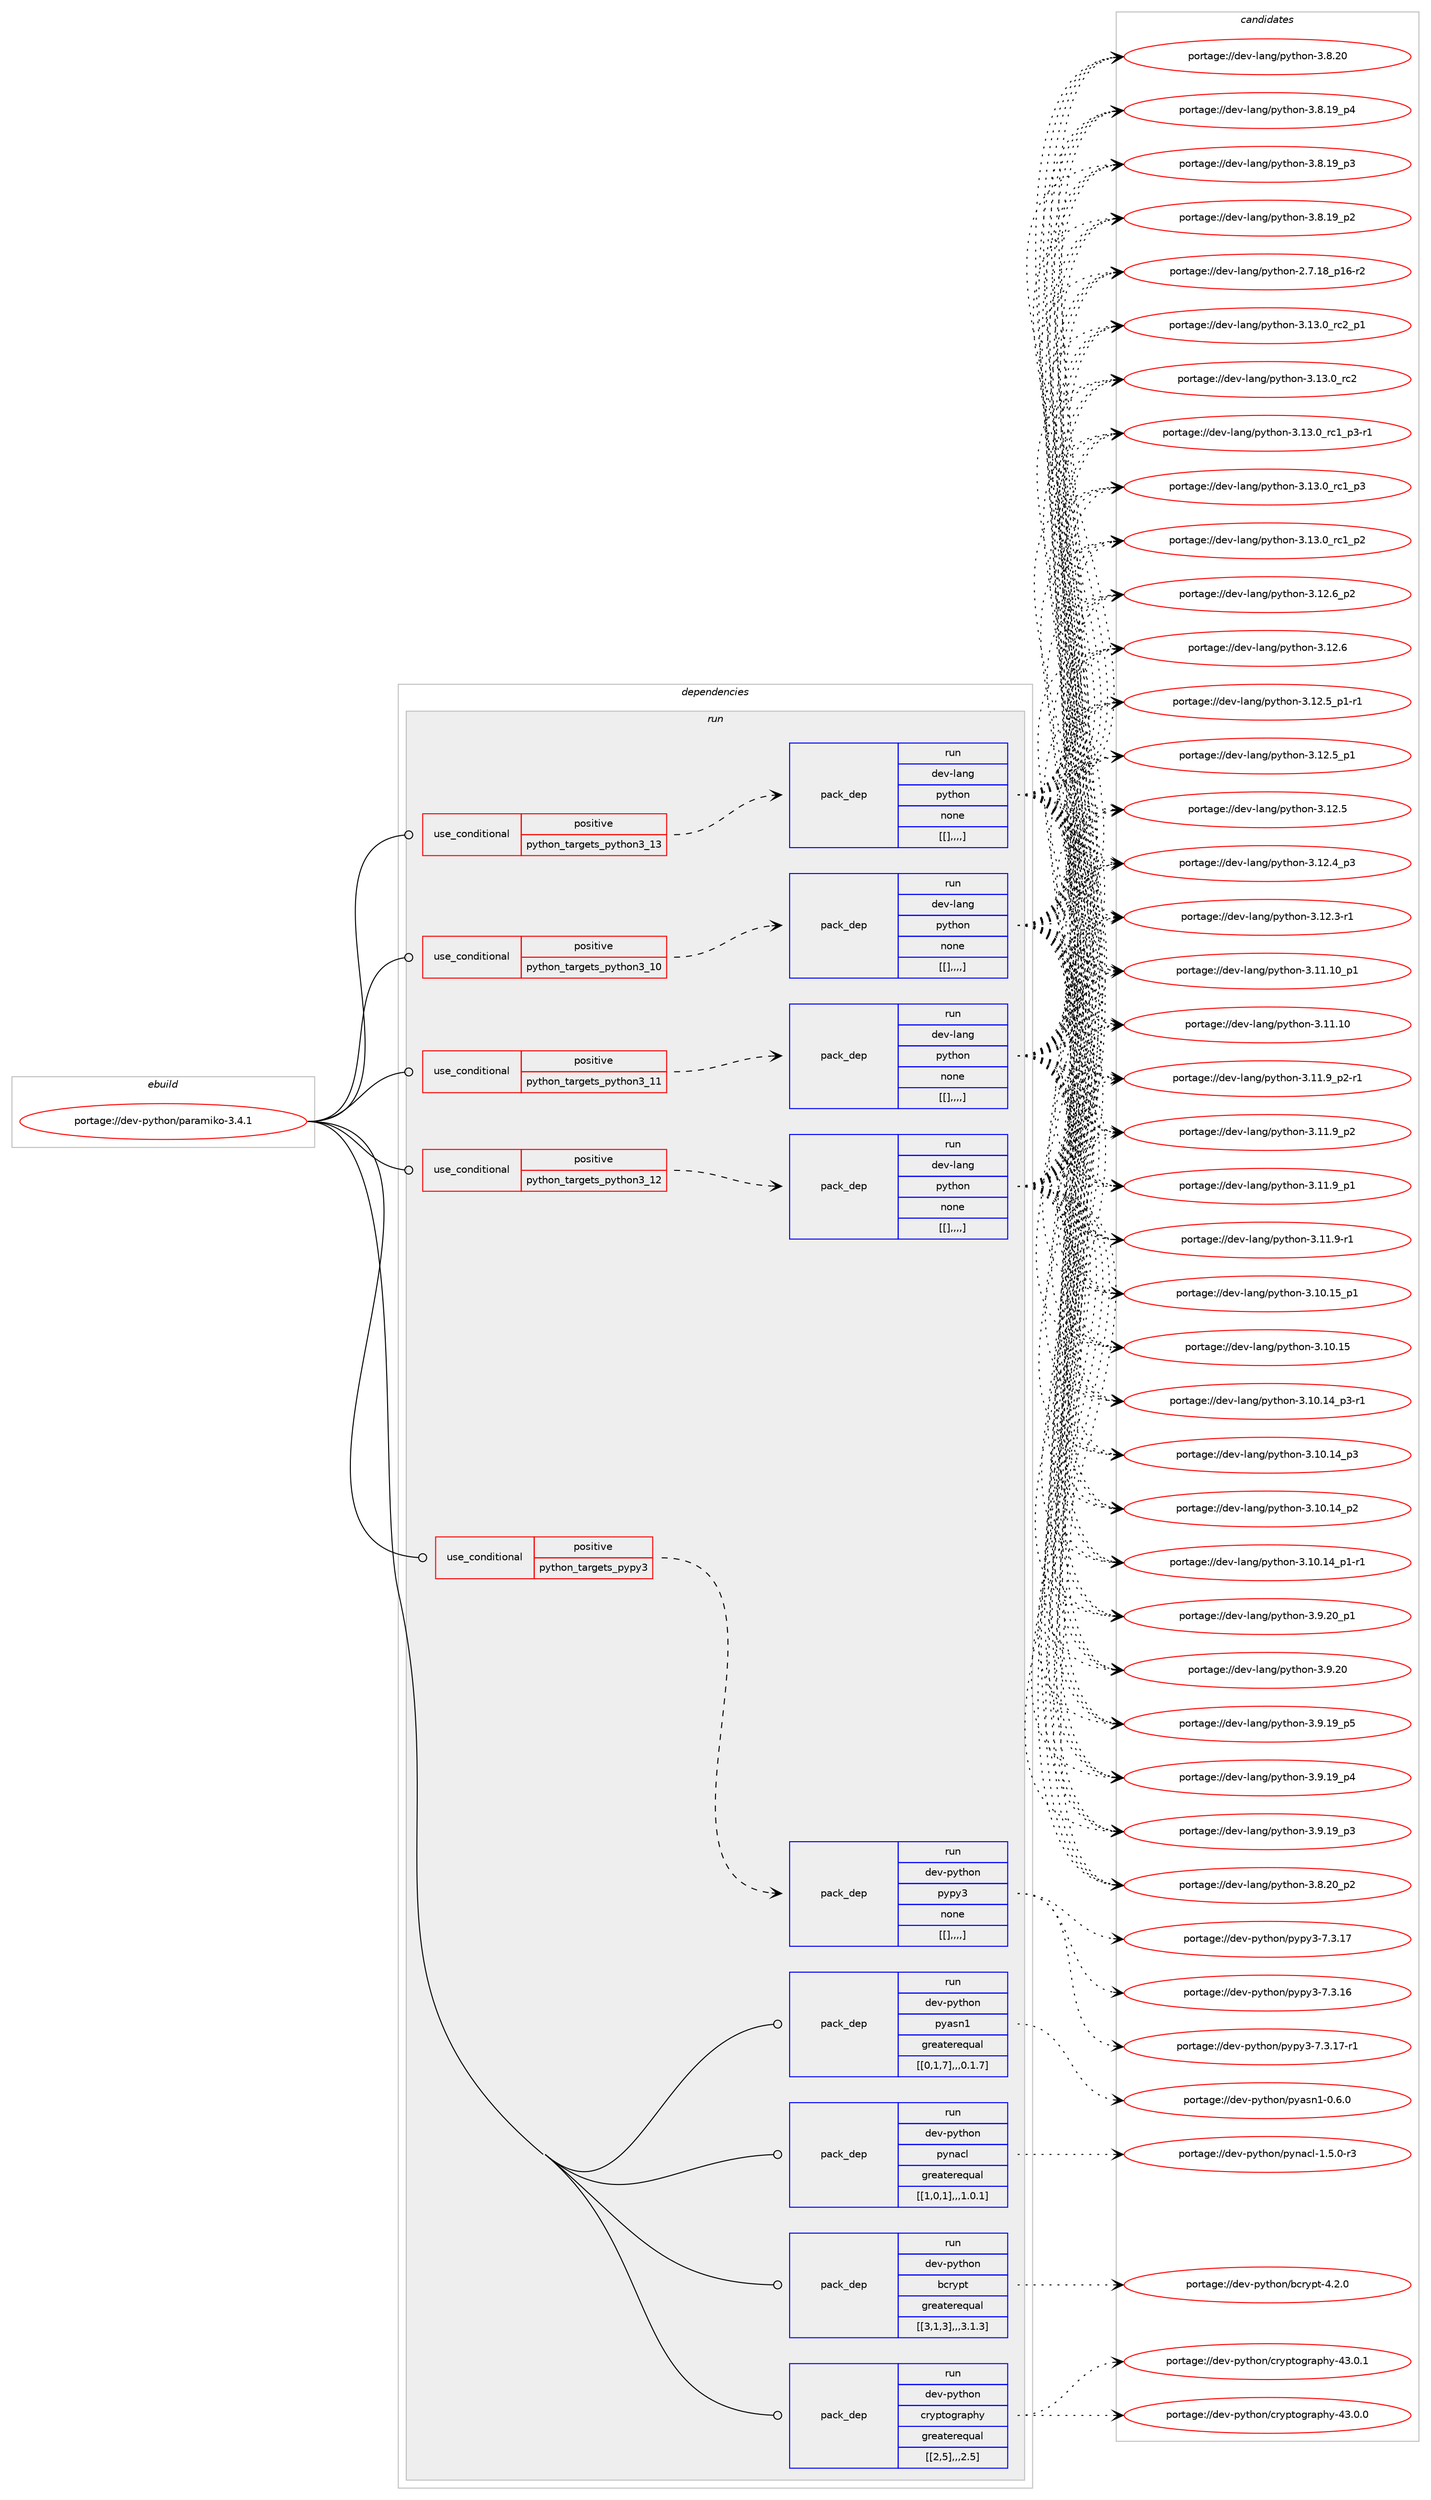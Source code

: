 digraph prolog {

# *************
# Graph options
# *************

newrank=true;
concentrate=true;
compound=true;
graph [rankdir=LR,fontname=Helvetica,fontsize=10,ranksep=1.5];#, ranksep=2.5, nodesep=0.2];
edge  [arrowhead=vee];
node  [fontname=Helvetica,fontsize=10];

# **********
# The ebuild
# **********

subgraph cluster_leftcol {
color=gray;
label=<<i>ebuild</i>>;
id [label="portage://dev-python/paramiko-3.4.1", color=red, width=4, href="../dev-python/paramiko-3.4.1.svg"];
}

# ****************
# The dependencies
# ****************

subgraph cluster_midcol {
color=gray;
label=<<i>dependencies</i>>;
subgraph cluster_compile {
fillcolor="#eeeeee";
style=filled;
label=<<i>compile</i>>;
}
subgraph cluster_compileandrun {
fillcolor="#eeeeee";
style=filled;
label=<<i>compile and run</i>>;
}
subgraph cluster_run {
fillcolor="#eeeeee";
style=filled;
label=<<i>run</i>>;
subgraph cond36975 {
dependency155757 [label=<<TABLE BORDER="0" CELLBORDER="1" CELLSPACING="0" CELLPADDING="4"><TR><TD ROWSPAN="3" CELLPADDING="10">use_conditional</TD></TR><TR><TD>positive</TD></TR><TR><TD>python_targets_pypy3</TD></TR></TABLE>>, shape=none, color=red];
subgraph pack117565 {
dependency155758 [label=<<TABLE BORDER="0" CELLBORDER="1" CELLSPACING="0" CELLPADDING="4" WIDTH="220"><TR><TD ROWSPAN="6" CELLPADDING="30">pack_dep</TD></TR><TR><TD WIDTH="110">run</TD></TR><TR><TD>dev-python</TD></TR><TR><TD>pypy3</TD></TR><TR><TD>none</TD></TR><TR><TD>[[],,,,]</TD></TR></TABLE>>, shape=none, color=blue];
}
dependency155757:e -> dependency155758:w [weight=20,style="dashed",arrowhead="vee"];
}
id:e -> dependency155757:w [weight=20,style="solid",arrowhead="odot"];
subgraph cond36976 {
dependency155759 [label=<<TABLE BORDER="0" CELLBORDER="1" CELLSPACING="0" CELLPADDING="4"><TR><TD ROWSPAN="3" CELLPADDING="10">use_conditional</TD></TR><TR><TD>positive</TD></TR><TR><TD>python_targets_python3_10</TD></TR></TABLE>>, shape=none, color=red];
subgraph pack117566 {
dependency155760 [label=<<TABLE BORDER="0" CELLBORDER="1" CELLSPACING="0" CELLPADDING="4" WIDTH="220"><TR><TD ROWSPAN="6" CELLPADDING="30">pack_dep</TD></TR><TR><TD WIDTH="110">run</TD></TR><TR><TD>dev-lang</TD></TR><TR><TD>python</TD></TR><TR><TD>none</TD></TR><TR><TD>[[],,,,]</TD></TR></TABLE>>, shape=none, color=blue];
}
dependency155759:e -> dependency155760:w [weight=20,style="dashed",arrowhead="vee"];
}
id:e -> dependency155759:w [weight=20,style="solid",arrowhead="odot"];
subgraph cond36977 {
dependency155761 [label=<<TABLE BORDER="0" CELLBORDER="1" CELLSPACING="0" CELLPADDING="4"><TR><TD ROWSPAN="3" CELLPADDING="10">use_conditional</TD></TR><TR><TD>positive</TD></TR><TR><TD>python_targets_python3_11</TD></TR></TABLE>>, shape=none, color=red];
subgraph pack117567 {
dependency155762 [label=<<TABLE BORDER="0" CELLBORDER="1" CELLSPACING="0" CELLPADDING="4" WIDTH="220"><TR><TD ROWSPAN="6" CELLPADDING="30">pack_dep</TD></TR><TR><TD WIDTH="110">run</TD></TR><TR><TD>dev-lang</TD></TR><TR><TD>python</TD></TR><TR><TD>none</TD></TR><TR><TD>[[],,,,]</TD></TR></TABLE>>, shape=none, color=blue];
}
dependency155761:e -> dependency155762:w [weight=20,style="dashed",arrowhead="vee"];
}
id:e -> dependency155761:w [weight=20,style="solid",arrowhead="odot"];
subgraph cond36978 {
dependency155763 [label=<<TABLE BORDER="0" CELLBORDER="1" CELLSPACING="0" CELLPADDING="4"><TR><TD ROWSPAN="3" CELLPADDING="10">use_conditional</TD></TR><TR><TD>positive</TD></TR><TR><TD>python_targets_python3_12</TD></TR></TABLE>>, shape=none, color=red];
subgraph pack117568 {
dependency155764 [label=<<TABLE BORDER="0" CELLBORDER="1" CELLSPACING="0" CELLPADDING="4" WIDTH="220"><TR><TD ROWSPAN="6" CELLPADDING="30">pack_dep</TD></TR><TR><TD WIDTH="110">run</TD></TR><TR><TD>dev-lang</TD></TR><TR><TD>python</TD></TR><TR><TD>none</TD></TR><TR><TD>[[],,,,]</TD></TR></TABLE>>, shape=none, color=blue];
}
dependency155763:e -> dependency155764:w [weight=20,style="dashed",arrowhead="vee"];
}
id:e -> dependency155763:w [weight=20,style="solid",arrowhead="odot"];
subgraph cond36979 {
dependency155765 [label=<<TABLE BORDER="0" CELLBORDER="1" CELLSPACING="0" CELLPADDING="4"><TR><TD ROWSPAN="3" CELLPADDING="10">use_conditional</TD></TR><TR><TD>positive</TD></TR><TR><TD>python_targets_python3_13</TD></TR></TABLE>>, shape=none, color=red];
subgraph pack117569 {
dependency155766 [label=<<TABLE BORDER="0" CELLBORDER="1" CELLSPACING="0" CELLPADDING="4" WIDTH="220"><TR><TD ROWSPAN="6" CELLPADDING="30">pack_dep</TD></TR><TR><TD WIDTH="110">run</TD></TR><TR><TD>dev-lang</TD></TR><TR><TD>python</TD></TR><TR><TD>none</TD></TR><TR><TD>[[],,,,]</TD></TR></TABLE>>, shape=none, color=blue];
}
dependency155765:e -> dependency155766:w [weight=20,style="dashed",arrowhead="vee"];
}
id:e -> dependency155765:w [weight=20,style="solid",arrowhead="odot"];
subgraph pack117570 {
dependency155767 [label=<<TABLE BORDER="0" CELLBORDER="1" CELLSPACING="0" CELLPADDING="4" WIDTH="220"><TR><TD ROWSPAN="6" CELLPADDING="30">pack_dep</TD></TR><TR><TD WIDTH="110">run</TD></TR><TR><TD>dev-python</TD></TR><TR><TD>bcrypt</TD></TR><TR><TD>greaterequal</TD></TR><TR><TD>[[3,1,3],,,3.1.3]</TD></TR></TABLE>>, shape=none, color=blue];
}
id:e -> dependency155767:w [weight=20,style="solid",arrowhead="odot"];
subgraph pack117571 {
dependency155768 [label=<<TABLE BORDER="0" CELLBORDER="1" CELLSPACING="0" CELLPADDING="4" WIDTH="220"><TR><TD ROWSPAN="6" CELLPADDING="30">pack_dep</TD></TR><TR><TD WIDTH="110">run</TD></TR><TR><TD>dev-python</TD></TR><TR><TD>cryptography</TD></TR><TR><TD>greaterequal</TD></TR><TR><TD>[[2,5],,,2.5]</TD></TR></TABLE>>, shape=none, color=blue];
}
id:e -> dependency155768:w [weight=20,style="solid",arrowhead="odot"];
subgraph pack117572 {
dependency155769 [label=<<TABLE BORDER="0" CELLBORDER="1" CELLSPACING="0" CELLPADDING="4" WIDTH="220"><TR><TD ROWSPAN="6" CELLPADDING="30">pack_dep</TD></TR><TR><TD WIDTH="110">run</TD></TR><TR><TD>dev-python</TD></TR><TR><TD>pyasn1</TD></TR><TR><TD>greaterequal</TD></TR><TR><TD>[[0,1,7],,,0.1.7]</TD></TR></TABLE>>, shape=none, color=blue];
}
id:e -> dependency155769:w [weight=20,style="solid",arrowhead="odot"];
subgraph pack117573 {
dependency155770 [label=<<TABLE BORDER="0" CELLBORDER="1" CELLSPACING="0" CELLPADDING="4" WIDTH="220"><TR><TD ROWSPAN="6" CELLPADDING="30">pack_dep</TD></TR><TR><TD WIDTH="110">run</TD></TR><TR><TD>dev-python</TD></TR><TR><TD>pynacl</TD></TR><TR><TD>greaterequal</TD></TR><TR><TD>[[1,0,1],,,1.0.1]</TD></TR></TABLE>>, shape=none, color=blue];
}
id:e -> dependency155770:w [weight=20,style="solid",arrowhead="odot"];
}
}

# **************
# The candidates
# **************

subgraph cluster_choices {
rank=same;
color=gray;
label=<<i>candidates</i>>;

subgraph choice117565 {
color=black;
nodesep=1;
choice100101118451121211161041111104711212111212151455546514649554511449 [label="portage://dev-python/pypy3-7.3.17-r1", color=red, width=4,href="../dev-python/pypy3-7.3.17-r1.svg"];
choice10010111845112121116104111110471121211121215145554651464955 [label="portage://dev-python/pypy3-7.3.17", color=red, width=4,href="../dev-python/pypy3-7.3.17.svg"];
choice10010111845112121116104111110471121211121215145554651464954 [label="portage://dev-python/pypy3-7.3.16", color=red, width=4,href="../dev-python/pypy3-7.3.16.svg"];
dependency155758:e -> choice100101118451121211161041111104711212111212151455546514649554511449:w [style=dotted,weight="100"];
dependency155758:e -> choice10010111845112121116104111110471121211121215145554651464955:w [style=dotted,weight="100"];
dependency155758:e -> choice10010111845112121116104111110471121211121215145554651464954:w [style=dotted,weight="100"];
}
subgraph choice117566 {
color=black;
nodesep=1;
choice100101118451089711010347112121116104111110455146495146489511499509511249 [label="portage://dev-lang/python-3.13.0_rc2_p1", color=red, width=4,href="../dev-lang/python-3.13.0_rc2_p1.svg"];
choice10010111845108971101034711212111610411111045514649514648951149950 [label="portage://dev-lang/python-3.13.0_rc2", color=red, width=4,href="../dev-lang/python-3.13.0_rc2.svg"];
choice1001011184510897110103471121211161041111104551464951464895114994995112514511449 [label="portage://dev-lang/python-3.13.0_rc1_p3-r1", color=red, width=4,href="../dev-lang/python-3.13.0_rc1_p3-r1.svg"];
choice100101118451089711010347112121116104111110455146495146489511499499511251 [label="portage://dev-lang/python-3.13.0_rc1_p3", color=red, width=4,href="../dev-lang/python-3.13.0_rc1_p3.svg"];
choice100101118451089711010347112121116104111110455146495146489511499499511250 [label="portage://dev-lang/python-3.13.0_rc1_p2", color=red, width=4,href="../dev-lang/python-3.13.0_rc1_p2.svg"];
choice100101118451089711010347112121116104111110455146495046549511250 [label="portage://dev-lang/python-3.12.6_p2", color=red, width=4,href="../dev-lang/python-3.12.6_p2.svg"];
choice10010111845108971101034711212111610411111045514649504654 [label="portage://dev-lang/python-3.12.6", color=red, width=4,href="../dev-lang/python-3.12.6.svg"];
choice1001011184510897110103471121211161041111104551464950465395112494511449 [label="portage://dev-lang/python-3.12.5_p1-r1", color=red, width=4,href="../dev-lang/python-3.12.5_p1-r1.svg"];
choice100101118451089711010347112121116104111110455146495046539511249 [label="portage://dev-lang/python-3.12.5_p1", color=red, width=4,href="../dev-lang/python-3.12.5_p1.svg"];
choice10010111845108971101034711212111610411111045514649504653 [label="portage://dev-lang/python-3.12.5", color=red, width=4,href="../dev-lang/python-3.12.5.svg"];
choice100101118451089711010347112121116104111110455146495046529511251 [label="portage://dev-lang/python-3.12.4_p3", color=red, width=4,href="../dev-lang/python-3.12.4_p3.svg"];
choice100101118451089711010347112121116104111110455146495046514511449 [label="portage://dev-lang/python-3.12.3-r1", color=red, width=4,href="../dev-lang/python-3.12.3-r1.svg"];
choice10010111845108971101034711212111610411111045514649494649489511249 [label="portage://dev-lang/python-3.11.10_p1", color=red, width=4,href="../dev-lang/python-3.11.10_p1.svg"];
choice1001011184510897110103471121211161041111104551464949464948 [label="portage://dev-lang/python-3.11.10", color=red, width=4,href="../dev-lang/python-3.11.10.svg"];
choice1001011184510897110103471121211161041111104551464949465795112504511449 [label="portage://dev-lang/python-3.11.9_p2-r1", color=red, width=4,href="../dev-lang/python-3.11.9_p2-r1.svg"];
choice100101118451089711010347112121116104111110455146494946579511250 [label="portage://dev-lang/python-3.11.9_p2", color=red, width=4,href="../dev-lang/python-3.11.9_p2.svg"];
choice100101118451089711010347112121116104111110455146494946579511249 [label="portage://dev-lang/python-3.11.9_p1", color=red, width=4,href="../dev-lang/python-3.11.9_p1.svg"];
choice100101118451089711010347112121116104111110455146494946574511449 [label="portage://dev-lang/python-3.11.9-r1", color=red, width=4,href="../dev-lang/python-3.11.9-r1.svg"];
choice10010111845108971101034711212111610411111045514649484649539511249 [label="portage://dev-lang/python-3.10.15_p1", color=red, width=4,href="../dev-lang/python-3.10.15_p1.svg"];
choice1001011184510897110103471121211161041111104551464948464953 [label="portage://dev-lang/python-3.10.15", color=red, width=4,href="../dev-lang/python-3.10.15.svg"];
choice100101118451089711010347112121116104111110455146494846495295112514511449 [label="portage://dev-lang/python-3.10.14_p3-r1", color=red, width=4,href="../dev-lang/python-3.10.14_p3-r1.svg"];
choice10010111845108971101034711212111610411111045514649484649529511251 [label="portage://dev-lang/python-3.10.14_p3", color=red, width=4,href="../dev-lang/python-3.10.14_p3.svg"];
choice10010111845108971101034711212111610411111045514649484649529511250 [label="portage://dev-lang/python-3.10.14_p2", color=red, width=4,href="../dev-lang/python-3.10.14_p2.svg"];
choice100101118451089711010347112121116104111110455146494846495295112494511449 [label="portage://dev-lang/python-3.10.14_p1-r1", color=red, width=4,href="../dev-lang/python-3.10.14_p1-r1.svg"];
choice100101118451089711010347112121116104111110455146574650489511249 [label="portage://dev-lang/python-3.9.20_p1", color=red, width=4,href="../dev-lang/python-3.9.20_p1.svg"];
choice10010111845108971101034711212111610411111045514657465048 [label="portage://dev-lang/python-3.9.20", color=red, width=4,href="../dev-lang/python-3.9.20.svg"];
choice100101118451089711010347112121116104111110455146574649579511253 [label="portage://dev-lang/python-3.9.19_p5", color=red, width=4,href="../dev-lang/python-3.9.19_p5.svg"];
choice100101118451089711010347112121116104111110455146574649579511252 [label="portage://dev-lang/python-3.9.19_p4", color=red, width=4,href="../dev-lang/python-3.9.19_p4.svg"];
choice100101118451089711010347112121116104111110455146574649579511251 [label="portage://dev-lang/python-3.9.19_p3", color=red, width=4,href="../dev-lang/python-3.9.19_p3.svg"];
choice100101118451089711010347112121116104111110455146564650489511250 [label="portage://dev-lang/python-3.8.20_p2", color=red, width=4,href="../dev-lang/python-3.8.20_p2.svg"];
choice10010111845108971101034711212111610411111045514656465048 [label="portage://dev-lang/python-3.8.20", color=red, width=4,href="../dev-lang/python-3.8.20.svg"];
choice100101118451089711010347112121116104111110455146564649579511252 [label="portage://dev-lang/python-3.8.19_p4", color=red, width=4,href="../dev-lang/python-3.8.19_p4.svg"];
choice100101118451089711010347112121116104111110455146564649579511251 [label="portage://dev-lang/python-3.8.19_p3", color=red, width=4,href="../dev-lang/python-3.8.19_p3.svg"];
choice100101118451089711010347112121116104111110455146564649579511250 [label="portage://dev-lang/python-3.8.19_p2", color=red, width=4,href="../dev-lang/python-3.8.19_p2.svg"];
choice100101118451089711010347112121116104111110455046554649569511249544511450 [label="portage://dev-lang/python-2.7.18_p16-r2", color=red, width=4,href="../dev-lang/python-2.7.18_p16-r2.svg"];
dependency155760:e -> choice100101118451089711010347112121116104111110455146495146489511499509511249:w [style=dotted,weight="100"];
dependency155760:e -> choice10010111845108971101034711212111610411111045514649514648951149950:w [style=dotted,weight="100"];
dependency155760:e -> choice1001011184510897110103471121211161041111104551464951464895114994995112514511449:w [style=dotted,weight="100"];
dependency155760:e -> choice100101118451089711010347112121116104111110455146495146489511499499511251:w [style=dotted,weight="100"];
dependency155760:e -> choice100101118451089711010347112121116104111110455146495146489511499499511250:w [style=dotted,weight="100"];
dependency155760:e -> choice100101118451089711010347112121116104111110455146495046549511250:w [style=dotted,weight="100"];
dependency155760:e -> choice10010111845108971101034711212111610411111045514649504654:w [style=dotted,weight="100"];
dependency155760:e -> choice1001011184510897110103471121211161041111104551464950465395112494511449:w [style=dotted,weight="100"];
dependency155760:e -> choice100101118451089711010347112121116104111110455146495046539511249:w [style=dotted,weight="100"];
dependency155760:e -> choice10010111845108971101034711212111610411111045514649504653:w [style=dotted,weight="100"];
dependency155760:e -> choice100101118451089711010347112121116104111110455146495046529511251:w [style=dotted,weight="100"];
dependency155760:e -> choice100101118451089711010347112121116104111110455146495046514511449:w [style=dotted,weight="100"];
dependency155760:e -> choice10010111845108971101034711212111610411111045514649494649489511249:w [style=dotted,weight="100"];
dependency155760:e -> choice1001011184510897110103471121211161041111104551464949464948:w [style=dotted,weight="100"];
dependency155760:e -> choice1001011184510897110103471121211161041111104551464949465795112504511449:w [style=dotted,weight="100"];
dependency155760:e -> choice100101118451089711010347112121116104111110455146494946579511250:w [style=dotted,weight="100"];
dependency155760:e -> choice100101118451089711010347112121116104111110455146494946579511249:w [style=dotted,weight="100"];
dependency155760:e -> choice100101118451089711010347112121116104111110455146494946574511449:w [style=dotted,weight="100"];
dependency155760:e -> choice10010111845108971101034711212111610411111045514649484649539511249:w [style=dotted,weight="100"];
dependency155760:e -> choice1001011184510897110103471121211161041111104551464948464953:w [style=dotted,weight="100"];
dependency155760:e -> choice100101118451089711010347112121116104111110455146494846495295112514511449:w [style=dotted,weight="100"];
dependency155760:e -> choice10010111845108971101034711212111610411111045514649484649529511251:w [style=dotted,weight="100"];
dependency155760:e -> choice10010111845108971101034711212111610411111045514649484649529511250:w [style=dotted,weight="100"];
dependency155760:e -> choice100101118451089711010347112121116104111110455146494846495295112494511449:w [style=dotted,weight="100"];
dependency155760:e -> choice100101118451089711010347112121116104111110455146574650489511249:w [style=dotted,weight="100"];
dependency155760:e -> choice10010111845108971101034711212111610411111045514657465048:w [style=dotted,weight="100"];
dependency155760:e -> choice100101118451089711010347112121116104111110455146574649579511253:w [style=dotted,weight="100"];
dependency155760:e -> choice100101118451089711010347112121116104111110455146574649579511252:w [style=dotted,weight="100"];
dependency155760:e -> choice100101118451089711010347112121116104111110455146574649579511251:w [style=dotted,weight="100"];
dependency155760:e -> choice100101118451089711010347112121116104111110455146564650489511250:w [style=dotted,weight="100"];
dependency155760:e -> choice10010111845108971101034711212111610411111045514656465048:w [style=dotted,weight="100"];
dependency155760:e -> choice100101118451089711010347112121116104111110455146564649579511252:w [style=dotted,weight="100"];
dependency155760:e -> choice100101118451089711010347112121116104111110455146564649579511251:w [style=dotted,weight="100"];
dependency155760:e -> choice100101118451089711010347112121116104111110455146564649579511250:w [style=dotted,weight="100"];
dependency155760:e -> choice100101118451089711010347112121116104111110455046554649569511249544511450:w [style=dotted,weight="100"];
}
subgraph choice117567 {
color=black;
nodesep=1;
choice100101118451089711010347112121116104111110455146495146489511499509511249 [label="portage://dev-lang/python-3.13.0_rc2_p1", color=red, width=4,href="../dev-lang/python-3.13.0_rc2_p1.svg"];
choice10010111845108971101034711212111610411111045514649514648951149950 [label="portage://dev-lang/python-3.13.0_rc2", color=red, width=4,href="../dev-lang/python-3.13.0_rc2.svg"];
choice1001011184510897110103471121211161041111104551464951464895114994995112514511449 [label="portage://dev-lang/python-3.13.0_rc1_p3-r1", color=red, width=4,href="../dev-lang/python-3.13.0_rc1_p3-r1.svg"];
choice100101118451089711010347112121116104111110455146495146489511499499511251 [label="portage://dev-lang/python-3.13.0_rc1_p3", color=red, width=4,href="../dev-lang/python-3.13.0_rc1_p3.svg"];
choice100101118451089711010347112121116104111110455146495146489511499499511250 [label="portage://dev-lang/python-3.13.0_rc1_p2", color=red, width=4,href="../dev-lang/python-3.13.0_rc1_p2.svg"];
choice100101118451089711010347112121116104111110455146495046549511250 [label="portage://dev-lang/python-3.12.6_p2", color=red, width=4,href="../dev-lang/python-3.12.6_p2.svg"];
choice10010111845108971101034711212111610411111045514649504654 [label="portage://dev-lang/python-3.12.6", color=red, width=4,href="../dev-lang/python-3.12.6.svg"];
choice1001011184510897110103471121211161041111104551464950465395112494511449 [label="portage://dev-lang/python-3.12.5_p1-r1", color=red, width=4,href="../dev-lang/python-3.12.5_p1-r1.svg"];
choice100101118451089711010347112121116104111110455146495046539511249 [label="portage://dev-lang/python-3.12.5_p1", color=red, width=4,href="../dev-lang/python-3.12.5_p1.svg"];
choice10010111845108971101034711212111610411111045514649504653 [label="portage://dev-lang/python-3.12.5", color=red, width=4,href="../dev-lang/python-3.12.5.svg"];
choice100101118451089711010347112121116104111110455146495046529511251 [label="portage://dev-lang/python-3.12.4_p3", color=red, width=4,href="../dev-lang/python-3.12.4_p3.svg"];
choice100101118451089711010347112121116104111110455146495046514511449 [label="portage://dev-lang/python-3.12.3-r1", color=red, width=4,href="../dev-lang/python-3.12.3-r1.svg"];
choice10010111845108971101034711212111610411111045514649494649489511249 [label="portage://dev-lang/python-3.11.10_p1", color=red, width=4,href="../dev-lang/python-3.11.10_p1.svg"];
choice1001011184510897110103471121211161041111104551464949464948 [label="portage://dev-lang/python-3.11.10", color=red, width=4,href="../dev-lang/python-3.11.10.svg"];
choice1001011184510897110103471121211161041111104551464949465795112504511449 [label="portage://dev-lang/python-3.11.9_p2-r1", color=red, width=4,href="../dev-lang/python-3.11.9_p2-r1.svg"];
choice100101118451089711010347112121116104111110455146494946579511250 [label="portage://dev-lang/python-3.11.9_p2", color=red, width=4,href="../dev-lang/python-3.11.9_p2.svg"];
choice100101118451089711010347112121116104111110455146494946579511249 [label="portage://dev-lang/python-3.11.9_p1", color=red, width=4,href="../dev-lang/python-3.11.9_p1.svg"];
choice100101118451089711010347112121116104111110455146494946574511449 [label="portage://dev-lang/python-3.11.9-r1", color=red, width=4,href="../dev-lang/python-3.11.9-r1.svg"];
choice10010111845108971101034711212111610411111045514649484649539511249 [label="portage://dev-lang/python-3.10.15_p1", color=red, width=4,href="../dev-lang/python-3.10.15_p1.svg"];
choice1001011184510897110103471121211161041111104551464948464953 [label="portage://dev-lang/python-3.10.15", color=red, width=4,href="../dev-lang/python-3.10.15.svg"];
choice100101118451089711010347112121116104111110455146494846495295112514511449 [label="portage://dev-lang/python-3.10.14_p3-r1", color=red, width=4,href="../dev-lang/python-3.10.14_p3-r1.svg"];
choice10010111845108971101034711212111610411111045514649484649529511251 [label="portage://dev-lang/python-3.10.14_p3", color=red, width=4,href="../dev-lang/python-3.10.14_p3.svg"];
choice10010111845108971101034711212111610411111045514649484649529511250 [label="portage://dev-lang/python-3.10.14_p2", color=red, width=4,href="../dev-lang/python-3.10.14_p2.svg"];
choice100101118451089711010347112121116104111110455146494846495295112494511449 [label="portage://dev-lang/python-3.10.14_p1-r1", color=red, width=4,href="../dev-lang/python-3.10.14_p1-r1.svg"];
choice100101118451089711010347112121116104111110455146574650489511249 [label="portage://dev-lang/python-3.9.20_p1", color=red, width=4,href="../dev-lang/python-3.9.20_p1.svg"];
choice10010111845108971101034711212111610411111045514657465048 [label="portage://dev-lang/python-3.9.20", color=red, width=4,href="../dev-lang/python-3.9.20.svg"];
choice100101118451089711010347112121116104111110455146574649579511253 [label="portage://dev-lang/python-3.9.19_p5", color=red, width=4,href="../dev-lang/python-3.9.19_p5.svg"];
choice100101118451089711010347112121116104111110455146574649579511252 [label="portage://dev-lang/python-3.9.19_p4", color=red, width=4,href="../dev-lang/python-3.9.19_p4.svg"];
choice100101118451089711010347112121116104111110455146574649579511251 [label="portage://dev-lang/python-3.9.19_p3", color=red, width=4,href="../dev-lang/python-3.9.19_p3.svg"];
choice100101118451089711010347112121116104111110455146564650489511250 [label="portage://dev-lang/python-3.8.20_p2", color=red, width=4,href="../dev-lang/python-3.8.20_p2.svg"];
choice10010111845108971101034711212111610411111045514656465048 [label="portage://dev-lang/python-3.8.20", color=red, width=4,href="../dev-lang/python-3.8.20.svg"];
choice100101118451089711010347112121116104111110455146564649579511252 [label="portage://dev-lang/python-3.8.19_p4", color=red, width=4,href="../dev-lang/python-3.8.19_p4.svg"];
choice100101118451089711010347112121116104111110455146564649579511251 [label="portage://dev-lang/python-3.8.19_p3", color=red, width=4,href="../dev-lang/python-3.8.19_p3.svg"];
choice100101118451089711010347112121116104111110455146564649579511250 [label="portage://dev-lang/python-3.8.19_p2", color=red, width=4,href="../dev-lang/python-3.8.19_p2.svg"];
choice100101118451089711010347112121116104111110455046554649569511249544511450 [label="portage://dev-lang/python-2.7.18_p16-r2", color=red, width=4,href="../dev-lang/python-2.7.18_p16-r2.svg"];
dependency155762:e -> choice100101118451089711010347112121116104111110455146495146489511499509511249:w [style=dotted,weight="100"];
dependency155762:e -> choice10010111845108971101034711212111610411111045514649514648951149950:w [style=dotted,weight="100"];
dependency155762:e -> choice1001011184510897110103471121211161041111104551464951464895114994995112514511449:w [style=dotted,weight="100"];
dependency155762:e -> choice100101118451089711010347112121116104111110455146495146489511499499511251:w [style=dotted,weight="100"];
dependency155762:e -> choice100101118451089711010347112121116104111110455146495146489511499499511250:w [style=dotted,weight="100"];
dependency155762:e -> choice100101118451089711010347112121116104111110455146495046549511250:w [style=dotted,weight="100"];
dependency155762:e -> choice10010111845108971101034711212111610411111045514649504654:w [style=dotted,weight="100"];
dependency155762:e -> choice1001011184510897110103471121211161041111104551464950465395112494511449:w [style=dotted,weight="100"];
dependency155762:e -> choice100101118451089711010347112121116104111110455146495046539511249:w [style=dotted,weight="100"];
dependency155762:e -> choice10010111845108971101034711212111610411111045514649504653:w [style=dotted,weight="100"];
dependency155762:e -> choice100101118451089711010347112121116104111110455146495046529511251:w [style=dotted,weight="100"];
dependency155762:e -> choice100101118451089711010347112121116104111110455146495046514511449:w [style=dotted,weight="100"];
dependency155762:e -> choice10010111845108971101034711212111610411111045514649494649489511249:w [style=dotted,weight="100"];
dependency155762:e -> choice1001011184510897110103471121211161041111104551464949464948:w [style=dotted,weight="100"];
dependency155762:e -> choice1001011184510897110103471121211161041111104551464949465795112504511449:w [style=dotted,weight="100"];
dependency155762:e -> choice100101118451089711010347112121116104111110455146494946579511250:w [style=dotted,weight="100"];
dependency155762:e -> choice100101118451089711010347112121116104111110455146494946579511249:w [style=dotted,weight="100"];
dependency155762:e -> choice100101118451089711010347112121116104111110455146494946574511449:w [style=dotted,weight="100"];
dependency155762:e -> choice10010111845108971101034711212111610411111045514649484649539511249:w [style=dotted,weight="100"];
dependency155762:e -> choice1001011184510897110103471121211161041111104551464948464953:w [style=dotted,weight="100"];
dependency155762:e -> choice100101118451089711010347112121116104111110455146494846495295112514511449:w [style=dotted,weight="100"];
dependency155762:e -> choice10010111845108971101034711212111610411111045514649484649529511251:w [style=dotted,weight="100"];
dependency155762:e -> choice10010111845108971101034711212111610411111045514649484649529511250:w [style=dotted,weight="100"];
dependency155762:e -> choice100101118451089711010347112121116104111110455146494846495295112494511449:w [style=dotted,weight="100"];
dependency155762:e -> choice100101118451089711010347112121116104111110455146574650489511249:w [style=dotted,weight="100"];
dependency155762:e -> choice10010111845108971101034711212111610411111045514657465048:w [style=dotted,weight="100"];
dependency155762:e -> choice100101118451089711010347112121116104111110455146574649579511253:w [style=dotted,weight="100"];
dependency155762:e -> choice100101118451089711010347112121116104111110455146574649579511252:w [style=dotted,weight="100"];
dependency155762:e -> choice100101118451089711010347112121116104111110455146574649579511251:w [style=dotted,weight="100"];
dependency155762:e -> choice100101118451089711010347112121116104111110455146564650489511250:w [style=dotted,weight="100"];
dependency155762:e -> choice10010111845108971101034711212111610411111045514656465048:w [style=dotted,weight="100"];
dependency155762:e -> choice100101118451089711010347112121116104111110455146564649579511252:w [style=dotted,weight="100"];
dependency155762:e -> choice100101118451089711010347112121116104111110455146564649579511251:w [style=dotted,weight="100"];
dependency155762:e -> choice100101118451089711010347112121116104111110455146564649579511250:w [style=dotted,weight="100"];
dependency155762:e -> choice100101118451089711010347112121116104111110455046554649569511249544511450:w [style=dotted,weight="100"];
}
subgraph choice117568 {
color=black;
nodesep=1;
choice100101118451089711010347112121116104111110455146495146489511499509511249 [label="portage://dev-lang/python-3.13.0_rc2_p1", color=red, width=4,href="../dev-lang/python-3.13.0_rc2_p1.svg"];
choice10010111845108971101034711212111610411111045514649514648951149950 [label="portage://dev-lang/python-3.13.0_rc2", color=red, width=4,href="../dev-lang/python-3.13.0_rc2.svg"];
choice1001011184510897110103471121211161041111104551464951464895114994995112514511449 [label="portage://dev-lang/python-3.13.0_rc1_p3-r1", color=red, width=4,href="../dev-lang/python-3.13.0_rc1_p3-r1.svg"];
choice100101118451089711010347112121116104111110455146495146489511499499511251 [label="portage://dev-lang/python-3.13.0_rc1_p3", color=red, width=4,href="../dev-lang/python-3.13.0_rc1_p3.svg"];
choice100101118451089711010347112121116104111110455146495146489511499499511250 [label="portage://dev-lang/python-3.13.0_rc1_p2", color=red, width=4,href="../dev-lang/python-3.13.0_rc1_p2.svg"];
choice100101118451089711010347112121116104111110455146495046549511250 [label="portage://dev-lang/python-3.12.6_p2", color=red, width=4,href="../dev-lang/python-3.12.6_p2.svg"];
choice10010111845108971101034711212111610411111045514649504654 [label="portage://dev-lang/python-3.12.6", color=red, width=4,href="../dev-lang/python-3.12.6.svg"];
choice1001011184510897110103471121211161041111104551464950465395112494511449 [label="portage://dev-lang/python-3.12.5_p1-r1", color=red, width=4,href="../dev-lang/python-3.12.5_p1-r1.svg"];
choice100101118451089711010347112121116104111110455146495046539511249 [label="portage://dev-lang/python-3.12.5_p1", color=red, width=4,href="../dev-lang/python-3.12.5_p1.svg"];
choice10010111845108971101034711212111610411111045514649504653 [label="portage://dev-lang/python-3.12.5", color=red, width=4,href="../dev-lang/python-3.12.5.svg"];
choice100101118451089711010347112121116104111110455146495046529511251 [label="portage://dev-lang/python-3.12.4_p3", color=red, width=4,href="../dev-lang/python-3.12.4_p3.svg"];
choice100101118451089711010347112121116104111110455146495046514511449 [label="portage://dev-lang/python-3.12.3-r1", color=red, width=4,href="../dev-lang/python-3.12.3-r1.svg"];
choice10010111845108971101034711212111610411111045514649494649489511249 [label="portage://dev-lang/python-3.11.10_p1", color=red, width=4,href="../dev-lang/python-3.11.10_p1.svg"];
choice1001011184510897110103471121211161041111104551464949464948 [label="portage://dev-lang/python-3.11.10", color=red, width=4,href="../dev-lang/python-3.11.10.svg"];
choice1001011184510897110103471121211161041111104551464949465795112504511449 [label="portage://dev-lang/python-3.11.9_p2-r1", color=red, width=4,href="../dev-lang/python-3.11.9_p2-r1.svg"];
choice100101118451089711010347112121116104111110455146494946579511250 [label="portage://dev-lang/python-3.11.9_p2", color=red, width=4,href="../dev-lang/python-3.11.9_p2.svg"];
choice100101118451089711010347112121116104111110455146494946579511249 [label="portage://dev-lang/python-3.11.9_p1", color=red, width=4,href="../dev-lang/python-3.11.9_p1.svg"];
choice100101118451089711010347112121116104111110455146494946574511449 [label="portage://dev-lang/python-3.11.9-r1", color=red, width=4,href="../dev-lang/python-3.11.9-r1.svg"];
choice10010111845108971101034711212111610411111045514649484649539511249 [label="portage://dev-lang/python-3.10.15_p1", color=red, width=4,href="../dev-lang/python-3.10.15_p1.svg"];
choice1001011184510897110103471121211161041111104551464948464953 [label="portage://dev-lang/python-3.10.15", color=red, width=4,href="../dev-lang/python-3.10.15.svg"];
choice100101118451089711010347112121116104111110455146494846495295112514511449 [label="portage://dev-lang/python-3.10.14_p3-r1", color=red, width=4,href="../dev-lang/python-3.10.14_p3-r1.svg"];
choice10010111845108971101034711212111610411111045514649484649529511251 [label="portage://dev-lang/python-3.10.14_p3", color=red, width=4,href="../dev-lang/python-3.10.14_p3.svg"];
choice10010111845108971101034711212111610411111045514649484649529511250 [label="portage://dev-lang/python-3.10.14_p2", color=red, width=4,href="../dev-lang/python-3.10.14_p2.svg"];
choice100101118451089711010347112121116104111110455146494846495295112494511449 [label="portage://dev-lang/python-3.10.14_p1-r1", color=red, width=4,href="../dev-lang/python-3.10.14_p1-r1.svg"];
choice100101118451089711010347112121116104111110455146574650489511249 [label="portage://dev-lang/python-3.9.20_p1", color=red, width=4,href="../dev-lang/python-3.9.20_p1.svg"];
choice10010111845108971101034711212111610411111045514657465048 [label="portage://dev-lang/python-3.9.20", color=red, width=4,href="../dev-lang/python-3.9.20.svg"];
choice100101118451089711010347112121116104111110455146574649579511253 [label="portage://dev-lang/python-3.9.19_p5", color=red, width=4,href="../dev-lang/python-3.9.19_p5.svg"];
choice100101118451089711010347112121116104111110455146574649579511252 [label="portage://dev-lang/python-3.9.19_p4", color=red, width=4,href="../dev-lang/python-3.9.19_p4.svg"];
choice100101118451089711010347112121116104111110455146574649579511251 [label="portage://dev-lang/python-3.9.19_p3", color=red, width=4,href="../dev-lang/python-3.9.19_p3.svg"];
choice100101118451089711010347112121116104111110455146564650489511250 [label="portage://dev-lang/python-3.8.20_p2", color=red, width=4,href="../dev-lang/python-3.8.20_p2.svg"];
choice10010111845108971101034711212111610411111045514656465048 [label="portage://dev-lang/python-3.8.20", color=red, width=4,href="../dev-lang/python-3.8.20.svg"];
choice100101118451089711010347112121116104111110455146564649579511252 [label="portage://dev-lang/python-3.8.19_p4", color=red, width=4,href="../dev-lang/python-3.8.19_p4.svg"];
choice100101118451089711010347112121116104111110455146564649579511251 [label="portage://dev-lang/python-3.8.19_p3", color=red, width=4,href="../dev-lang/python-3.8.19_p3.svg"];
choice100101118451089711010347112121116104111110455146564649579511250 [label="portage://dev-lang/python-3.8.19_p2", color=red, width=4,href="../dev-lang/python-3.8.19_p2.svg"];
choice100101118451089711010347112121116104111110455046554649569511249544511450 [label="portage://dev-lang/python-2.7.18_p16-r2", color=red, width=4,href="../dev-lang/python-2.7.18_p16-r2.svg"];
dependency155764:e -> choice100101118451089711010347112121116104111110455146495146489511499509511249:w [style=dotted,weight="100"];
dependency155764:e -> choice10010111845108971101034711212111610411111045514649514648951149950:w [style=dotted,weight="100"];
dependency155764:e -> choice1001011184510897110103471121211161041111104551464951464895114994995112514511449:w [style=dotted,weight="100"];
dependency155764:e -> choice100101118451089711010347112121116104111110455146495146489511499499511251:w [style=dotted,weight="100"];
dependency155764:e -> choice100101118451089711010347112121116104111110455146495146489511499499511250:w [style=dotted,weight="100"];
dependency155764:e -> choice100101118451089711010347112121116104111110455146495046549511250:w [style=dotted,weight="100"];
dependency155764:e -> choice10010111845108971101034711212111610411111045514649504654:w [style=dotted,weight="100"];
dependency155764:e -> choice1001011184510897110103471121211161041111104551464950465395112494511449:w [style=dotted,weight="100"];
dependency155764:e -> choice100101118451089711010347112121116104111110455146495046539511249:w [style=dotted,weight="100"];
dependency155764:e -> choice10010111845108971101034711212111610411111045514649504653:w [style=dotted,weight="100"];
dependency155764:e -> choice100101118451089711010347112121116104111110455146495046529511251:w [style=dotted,weight="100"];
dependency155764:e -> choice100101118451089711010347112121116104111110455146495046514511449:w [style=dotted,weight="100"];
dependency155764:e -> choice10010111845108971101034711212111610411111045514649494649489511249:w [style=dotted,weight="100"];
dependency155764:e -> choice1001011184510897110103471121211161041111104551464949464948:w [style=dotted,weight="100"];
dependency155764:e -> choice1001011184510897110103471121211161041111104551464949465795112504511449:w [style=dotted,weight="100"];
dependency155764:e -> choice100101118451089711010347112121116104111110455146494946579511250:w [style=dotted,weight="100"];
dependency155764:e -> choice100101118451089711010347112121116104111110455146494946579511249:w [style=dotted,weight="100"];
dependency155764:e -> choice100101118451089711010347112121116104111110455146494946574511449:w [style=dotted,weight="100"];
dependency155764:e -> choice10010111845108971101034711212111610411111045514649484649539511249:w [style=dotted,weight="100"];
dependency155764:e -> choice1001011184510897110103471121211161041111104551464948464953:w [style=dotted,weight="100"];
dependency155764:e -> choice100101118451089711010347112121116104111110455146494846495295112514511449:w [style=dotted,weight="100"];
dependency155764:e -> choice10010111845108971101034711212111610411111045514649484649529511251:w [style=dotted,weight="100"];
dependency155764:e -> choice10010111845108971101034711212111610411111045514649484649529511250:w [style=dotted,weight="100"];
dependency155764:e -> choice100101118451089711010347112121116104111110455146494846495295112494511449:w [style=dotted,weight="100"];
dependency155764:e -> choice100101118451089711010347112121116104111110455146574650489511249:w [style=dotted,weight="100"];
dependency155764:e -> choice10010111845108971101034711212111610411111045514657465048:w [style=dotted,weight="100"];
dependency155764:e -> choice100101118451089711010347112121116104111110455146574649579511253:w [style=dotted,weight="100"];
dependency155764:e -> choice100101118451089711010347112121116104111110455146574649579511252:w [style=dotted,weight="100"];
dependency155764:e -> choice100101118451089711010347112121116104111110455146574649579511251:w [style=dotted,weight="100"];
dependency155764:e -> choice100101118451089711010347112121116104111110455146564650489511250:w [style=dotted,weight="100"];
dependency155764:e -> choice10010111845108971101034711212111610411111045514656465048:w [style=dotted,weight="100"];
dependency155764:e -> choice100101118451089711010347112121116104111110455146564649579511252:w [style=dotted,weight="100"];
dependency155764:e -> choice100101118451089711010347112121116104111110455146564649579511251:w [style=dotted,weight="100"];
dependency155764:e -> choice100101118451089711010347112121116104111110455146564649579511250:w [style=dotted,weight="100"];
dependency155764:e -> choice100101118451089711010347112121116104111110455046554649569511249544511450:w [style=dotted,weight="100"];
}
subgraph choice117569 {
color=black;
nodesep=1;
choice100101118451089711010347112121116104111110455146495146489511499509511249 [label="portage://dev-lang/python-3.13.0_rc2_p1", color=red, width=4,href="../dev-lang/python-3.13.0_rc2_p1.svg"];
choice10010111845108971101034711212111610411111045514649514648951149950 [label="portage://dev-lang/python-3.13.0_rc2", color=red, width=4,href="../dev-lang/python-3.13.0_rc2.svg"];
choice1001011184510897110103471121211161041111104551464951464895114994995112514511449 [label="portage://dev-lang/python-3.13.0_rc1_p3-r1", color=red, width=4,href="../dev-lang/python-3.13.0_rc1_p3-r1.svg"];
choice100101118451089711010347112121116104111110455146495146489511499499511251 [label="portage://dev-lang/python-3.13.0_rc1_p3", color=red, width=4,href="../dev-lang/python-3.13.0_rc1_p3.svg"];
choice100101118451089711010347112121116104111110455146495146489511499499511250 [label="portage://dev-lang/python-3.13.0_rc1_p2", color=red, width=4,href="../dev-lang/python-3.13.0_rc1_p2.svg"];
choice100101118451089711010347112121116104111110455146495046549511250 [label="portage://dev-lang/python-3.12.6_p2", color=red, width=4,href="../dev-lang/python-3.12.6_p2.svg"];
choice10010111845108971101034711212111610411111045514649504654 [label="portage://dev-lang/python-3.12.6", color=red, width=4,href="../dev-lang/python-3.12.6.svg"];
choice1001011184510897110103471121211161041111104551464950465395112494511449 [label="portage://dev-lang/python-3.12.5_p1-r1", color=red, width=4,href="../dev-lang/python-3.12.5_p1-r1.svg"];
choice100101118451089711010347112121116104111110455146495046539511249 [label="portage://dev-lang/python-3.12.5_p1", color=red, width=4,href="../dev-lang/python-3.12.5_p1.svg"];
choice10010111845108971101034711212111610411111045514649504653 [label="portage://dev-lang/python-3.12.5", color=red, width=4,href="../dev-lang/python-3.12.5.svg"];
choice100101118451089711010347112121116104111110455146495046529511251 [label="portage://dev-lang/python-3.12.4_p3", color=red, width=4,href="../dev-lang/python-3.12.4_p3.svg"];
choice100101118451089711010347112121116104111110455146495046514511449 [label="portage://dev-lang/python-3.12.3-r1", color=red, width=4,href="../dev-lang/python-3.12.3-r1.svg"];
choice10010111845108971101034711212111610411111045514649494649489511249 [label="portage://dev-lang/python-3.11.10_p1", color=red, width=4,href="../dev-lang/python-3.11.10_p1.svg"];
choice1001011184510897110103471121211161041111104551464949464948 [label="portage://dev-lang/python-3.11.10", color=red, width=4,href="../dev-lang/python-3.11.10.svg"];
choice1001011184510897110103471121211161041111104551464949465795112504511449 [label="portage://dev-lang/python-3.11.9_p2-r1", color=red, width=4,href="../dev-lang/python-3.11.9_p2-r1.svg"];
choice100101118451089711010347112121116104111110455146494946579511250 [label="portage://dev-lang/python-3.11.9_p2", color=red, width=4,href="../dev-lang/python-3.11.9_p2.svg"];
choice100101118451089711010347112121116104111110455146494946579511249 [label="portage://dev-lang/python-3.11.9_p1", color=red, width=4,href="../dev-lang/python-3.11.9_p1.svg"];
choice100101118451089711010347112121116104111110455146494946574511449 [label="portage://dev-lang/python-3.11.9-r1", color=red, width=4,href="../dev-lang/python-3.11.9-r1.svg"];
choice10010111845108971101034711212111610411111045514649484649539511249 [label="portage://dev-lang/python-3.10.15_p1", color=red, width=4,href="../dev-lang/python-3.10.15_p1.svg"];
choice1001011184510897110103471121211161041111104551464948464953 [label="portage://dev-lang/python-3.10.15", color=red, width=4,href="../dev-lang/python-3.10.15.svg"];
choice100101118451089711010347112121116104111110455146494846495295112514511449 [label="portage://dev-lang/python-3.10.14_p3-r1", color=red, width=4,href="../dev-lang/python-3.10.14_p3-r1.svg"];
choice10010111845108971101034711212111610411111045514649484649529511251 [label="portage://dev-lang/python-3.10.14_p3", color=red, width=4,href="../dev-lang/python-3.10.14_p3.svg"];
choice10010111845108971101034711212111610411111045514649484649529511250 [label="portage://dev-lang/python-3.10.14_p2", color=red, width=4,href="../dev-lang/python-3.10.14_p2.svg"];
choice100101118451089711010347112121116104111110455146494846495295112494511449 [label="portage://dev-lang/python-3.10.14_p1-r1", color=red, width=4,href="../dev-lang/python-3.10.14_p1-r1.svg"];
choice100101118451089711010347112121116104111110455146574650489511249 [label="portage://dev-lang/python-3.9.20_p1", color=red, width=4,href="../dev-lang/python-3.9.20_p1.svg"];
choice10010111845108971101034711212111610411111045514657465048 [label="portage://dev-lang/python-3.9.20", color=red, width=4,href="../dev-lang/python-3.9.20.svg"];
choice100101118451089711010347112121116104111110455146574649579511253 [label="portage://dev-lang/python-3.9.19_p5", color=red, width=4,href="../dev-lang/python-3.9.19_p5.svg"];
choice100101118451089711010347112121116104111110455146574649579511252 [label="portage://dev-lang/python-3.9.19_p4", color=red, width=4,href="../dev-lang/python-3.9.19_p4.svg"];
choice100101118451089711010347112121116104111110455146574649579511251 [label="portage://dev-lang/python-3.9.19_p3", color=red, width=4,href="../dev-lang/python-3.9.19_p3.svg"];
choice100101118451089711010347112121116104111110455146564650489511250 [label="portage://dev-lang/python-3.8.20_p2", color=red, width=4,href="../dev-lang/python-3.8.20_p2.svg"];
choice10010111845108971101034711212111610411111045514656465048 [label="portage://dev-lang/python-3.8.20", color=red, width=4,href="../dev-lang/python-3.8.20.svg"];
choice100101118451089711010347112121116104111110455146564649579511252 [label="portage://dev-lang/python-3.8.19_p4", color=red, width=4,href="../dev-lang/python-3.8.19_p4.svg"];
choice100101118451089711010347112121116104111110455146564649579511251 [label="portage://dev-lang/python-3.8.19_p3", color=red, width=4,href="../dev-lang/python-3.8.19_p3.svg"];
choice100101118451089711010347112121116104111110455146564649579511250 [label="portage://dev-lang/python-3.8.19_p2", color=red, width=4,href="../dev-lang/python-3.8.19_p2.svg"];
choice100101118451089711010347112121116104111110455046554649569511249544511450 [label="portage://dev-lang/python-2.7.18_p16-r2", color=red, width=4,href="../dev-lang/python-2.7.18_p16-r2.svg"];
dependency155766:e -> choice100101118451089711010347112121116104111110455146495146489511499509511249:w [style=dotted,weight="100"];
dependency155766:e -> choice10010111845108971101034711212111610411111045514649514648951149950:w [style=dotted,weight="100"];
dependency155766:e -> choice1001011184510897110103471121211161041111104551464951464895114994995112514511449:w [style=dotted,weight="100"];
dependency155766:e -> choice100101118451089711010347112121116104111110455146495146489511499499511251:w [style=dotted,weight="100"];
dependency155766:e -> choice100101118451089711010347112121116104111110455146495146489511499499511250:w [style=dotted,weight="100"];
dependency155766:e -> choice100101118451089711010347112121116104111110455146495046549511250:w [style=dotted,weight="100"];
dependency155766:e -> choice10010111845108971101034711212111610411111045514649504654:w [style=dotted,weight="100"];
dependency155766:e -> choice1001011184510897110103471121211161041111104551464950465395112494511449:w [style=dotted,weight="100"];
dependency155766:e -> choice100101118451089711010347112121116104111110455146495046539511249:w [style=dotted,weight="100"];
dependency155766:e -> choice10010111845108971101034711212111610411111045514649504653:w [style=dotted,weight="100"];
dependency155766:e -> choice100101118451089711010347112121116104111110455146495046529511251:w [style=dotted,weight="100"];
dependency155766:e -> choice100101118451089711010347112121116104111110455146495046514511449:w [style=dotted,weight="100"];
dependency155766:e -> choice10010111845108971101034711212111610411111045514649494649489511249:w [style=dotted,weight="100"];
dependency155766:e -> choice1001011184510897110103471121211161041111104551464949464948:w [style=dotted,weight="100"];
dependency155766:e -> choice1001011184510897110103471121211161041111104551464949465795112504511449:w [style=dotted,weight="100"];
dependency155766:e -> choice100101118451089711010347112121116104111110455146494946579511250:w [style=dotted,weight="100"];
dependency155766:e -> choice100101118451089711010347112121116104111110455146494946579511249:w [style=dotted,weight="100"];
dependency155766:e -> choice100101118451089711010347112121116104111110455146494946574511449:w [style=dotted,weight="100"];
dependency155766:e -> choice10010111845108971101034711212111610411111045514649484649539511249:w [style=dotted,weight="100"];
dependency155766:e -> choice1001011184510897110103471121211161041111104551464948464953:w [style=dotted,weight="100"];
dependency155766:e -> choice100101118451089711010347112121116104111110455146494846495295112514511449:w [style=dotted,weight="100"];
dependency155766:e -> choice10010111845108971101034711212111610411111045514649484649529511251:w [style=dotted,weight="100"];
dependency155766:e -> choice10010111845108971101034711212111610411111045514649484649529511250:w [style=dotted,weight="100"];
dependency155766:e -> choice100101118451089711010347112121116104111110455146494846495295112494511449:w [style=dotted,weight="100"];
dependency155766:e -> choice100101118451089711010347112121116104111110455146574650489511249:w [style=dotted,weight="100"];
dependency155766:e -> choice10010111845108971101034711212111610411111045514657465048:w [style=dotted,weight="100"];
dependency155766:e -> choice100101118451089711010347112121116104111110455146574649579511253:w [style=dotted,weight="100"];
dependency155766:e -> choice100101118451089711010347112121116104111110455146574649579511252:w [style=dotted,weight="100"];
dependency155766:e -> choice100101118451089711010347112121116104111110455146574649579511251:w [style=dotted,weight="100"];
dependency155766:e -> choice100101118451089711010347112121116104111110455146564650489511250:w [style=dotted,weight="100"];
dependency155766:e -> choice10010111845108971101034711212111610411111045514656465048:w [style=dotted,weight="100"];
dependency155766:e -> choice100101118451089711010347112121116104111110455146564649579511252:w [style=dotted,weight="100"];
dependency155766:e -> choice100101118451089711010347112121116104111110455146564649579511251:w [style=dotted,weight="100"];
dependency155766:e -> choice100101118451089711010347112121116104111110455146564649579511250:w [style=dotted,weight="100"];
dependency155766:e -> choice100101118451089711010347112121116104111110455046554649569511249544511450:w [style=dotted,weight="100"];
}
subgraph choice117570 {
color=black;
nodesep=1;
choice10010111845112121116104111110479899114121112116455246504648 [label="portage://dev-python/bcrypt-4.2.0", color=red, width=4,href="../dev-python/bcrypt-4.2.0.svg"];
dependency155767:e -> choice10010111845112121116104111110479899114121112116455246504648:w [style=dotted,weight="100"];
}
subgraph choice117571 {
color=black;
nodesep=1;
choice1001011184511212111610411111047991141211121161111031149711210412145525146484649 [label="portage://dev-python/cryptography-43.0.1", color=red, width=4,href="../dev-python/cryptography-43.0.1.svg"];
choice1001011184511212111610411111047991141211121161111031149711210412145525146484648 [label="portage://dev-python/cryptography-43.0.0", color=red, width=4,href="../dev-python/cryptography-43.0.0.svg"];
dependency155768:e -> choice1001011184511212111610411111047991141211121161111031149711210412145525146484649:w [style=dotted,weight="100"];
dependency155768:e -> choice1001011184511212111610411111047991141211121161111031149711210412145525146484648:w [style=dotted,weight="100"];
}
subgraph choice117572 {
color=black;
nodesep=1;
choice10010111845112121116104111110471121219711511049454846544648 [label="portage://dev-python/pyasn1-0.6.0", color=red, width=4,href="../dev-python/pyasn1-0.6.0.svg"];
dependency155769:e -> choice10010111845112121116104111110471121219711511049454846544648:w [style=dotted,weight="100"];
}
subgraph choice117573 {
color=black;
nodesep=1;
choice100101118451121211161041111104711212111097991084549465346484511451 [label="portage://dev-python/pynacl-1.5.0-r3", color=red, width=4,href="../dev-python/pynacl-1.5.0-r3.svg"];
dependency155770:e -> choice100101118451121211161041111104711212111097991084549465346484511451:w [style=dotted,weight="100"];
}
}

}
